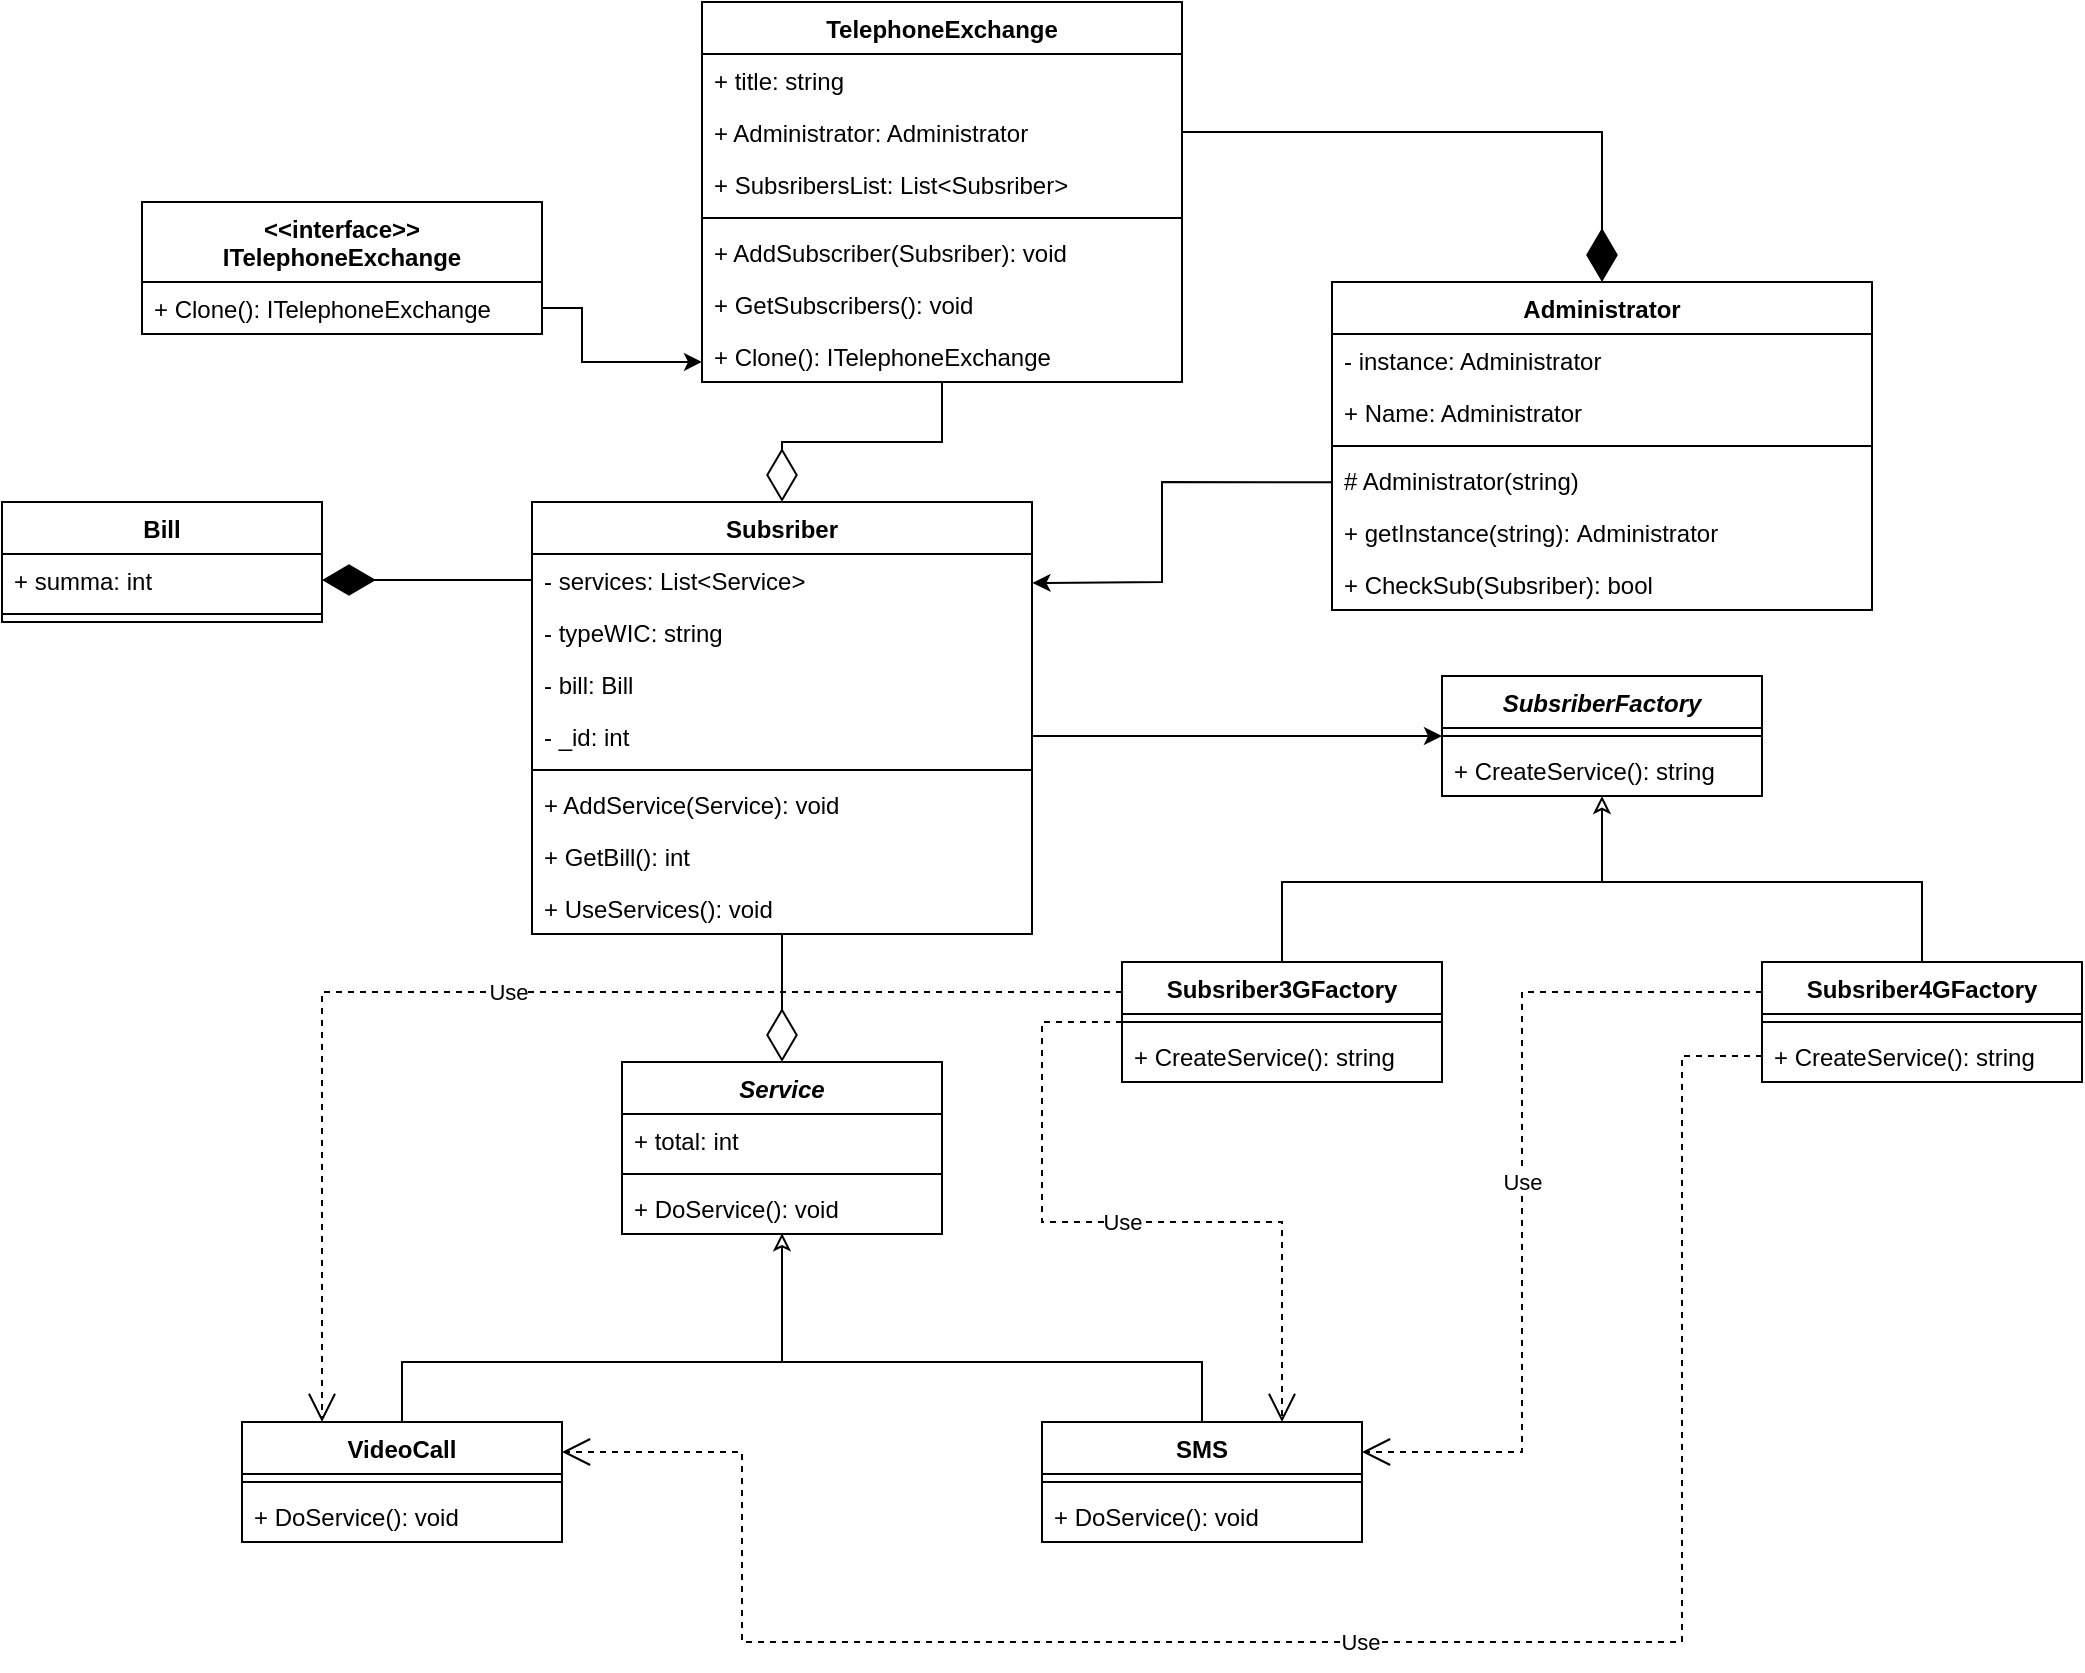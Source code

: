 <mxfile version="20.6.0" type="device"><diagram id="FJEXHdNathf-Xsk5MzP6" name="Страница 1"><mxGraphModel dx="2067" dy="684" grid="1" gridSize="10" guides="1" tooltips="1" connect="1" arrows="1" fold="1" page="1" pageScale="1" pageWidth="827" pageHeight="1169" math="0" shadow="0"><root><mxCell id="0"/><mxCell id="1" parent="0"/><mxCell id="fLiBvrJYS87kZ52aBZ_V-1" value="TelephoneExchange" style="swimlane;fontStyle=1;align=center;verticalAlign=top;childLayout=stackLayout;horizontal=1;startSize=26;horizontalStack=0;resizeParent=1;resizeParentMax=0;resizeLast=0;collapsible=1;marginBottom=0;" parent="1" vertex="1"><mxGeometry x="-130" y="40" width="240" height="190" as="geometry"/></mxCell><mxCell id="fLiBvrJYS87kZ52aBZ_V-2" value="+ title: string" style="text;strokeColor=none;fillColor=none;align=left;verticalAlign=top;spacingLeft=4;spacingRight=4;overflow=hidden;rotatable=0;points=[[0,0.5],[1,0.5]];portConstraint=eastwest;" parent="fLiBvrJYS87kZ52aBZ_V-1" vertex="1"><mxGeometry y="26" width="240" height="26" as="geometry"/></mxCell><mxCell id="h5UYSluCFVez_6UEnKqq-11" value="+ Administrator: Administrator" style="text;strokeColor=none;fillColor=none;align=left;verticalAlign=top;spacingLeft=4;spacingRight=4;overflow=hidden;rotatable=0;points=[[0,0.5],[1,0.5]];portConstraint=eastwest;" vertex="1" parent="fLiBvrJYS87kZ52aBZ_V-1"><mxGeometry y="52" width="240" height="26" as="geometry"/></mxCell><mxCell id="h5UYSluCFVez_6UEnKqq-16" value="+ SubsribersList: List&lt;Subsriber&gt;" style="text;strokeColor=none;fillColor=none;align=left;verticalAlign=top;spacingLeft=4;spacingRight=4;overflow=hidden;rotatable=0;points=[[0,0.5],[1,0.5]];portConstraint=eastwest;" vertex="1" parent="fLiBvrJYS87kZ52aBZ_V-1"><mxGeometry y="78" width="240" height="26" as="geometry"/></mxCell><mxCell id="fLiBvrJYS87kZ52aBZ_V-3" value="" style="line;strokeWidth=1;fillColor=none;align=left;verticalAlign=middle;spacingTop=-1;spacingLeft=3;spacingRight=3;rotatable=0;labelPosition=right;points=[];portConstraint=eastwest;strokeColor=inherit;" parent="fLiBvrJYS87kZ52aBZ_V-1" vertex="1"><mxGeometry y="104" width="240" height="8" as="geometry"/></mxCell><mxCell id="fLiBvrJYS87kZ52aBZ_V-4" value="+ AddSubscriber(Subsriber): void" style="text;strokeColor=none;fillColor=none;align=left;verticalAlign=top;spacingLeft=4;spacingRight=4;overflow=hidden;rotatable=0;points=[[0,0.5],[1,0.5]];portConstraint=eastwest;" parent="fLiBvrJYS87kZ52aBZ_V-1" vertex="1"><mxGeometry y="112" width="240" height="26" as="geometry"/></mxCell><mxCell id="h5UYSluCFVez_6UEnKqq-14" value="+ GetSubscribers(): void" style="text;strokeColor=none;fillColor=none;align=left;verticalAlign=top;spacingLeft=4;spacingRight=4;overflow=hidden;rotatable=0;points=[[0,0.5],[1,0.5]];portConstraint=eastwest;" vertex="1" parent="fLiBvrJYS87kZ52aBZ_V-1"><mxGeometry y="138" width="240" height="26" as="geometry"/></mxCell><mxCell id="h5UYSluCFVez_6UEnKqq-15" value="+ Clone(): ITelephoneExchange" style="text;strokeColor=none;fillColor=none;align=left;verticalAlign=top;spacingLeft=4;spacingRight=4;overflow=hidden;rotatable=0;points=[[0,0.5],[1,0.5]];portConstraint=eastwest;" vertex="1" parent="fLiBvrJYS87kZ52aBZ_V-1"><mxGeometry y="164" width="240" height="26" as="geometry"/></mxCell><mxCell id="fLiBvrJYS87kZ52aBZ_V-5" value="Administrator" style="swimlane;fontStyle=1;align=center;verticalAlign=top;childLayout=stackLayout;horizontal=1;startSize=26;horizontalStack=0;resizeParent=1;resizeParentMax=0;resizeLast=0;collapsible=1;marginBottom=0;" parent="1" vertex="1"><mxGeometry x="185" y="180" width="270" height="164" as="geometry"/></mxCell><mxCell id="fLiBvrJYS87kZ52aBZ_V-6" value="- instance: Administrator" style="text;strokeColor=none;fillColor=none;align=left;verticalAlign=top;spacingLeft=4;spacingRight=4;overflow=hidden;rotatable=0;points=[[0,0.5],[1,0.5]];portConstraint=eastwest;" parent="fLiBvrJYS87kZ52aBZ_V-5" vertex="1"><mxGeometry y="26" width="270" height="26" as="geometry"/></mxCell><mxCell id="h5UYSluCFVez_6UEnKqq-17" value="+ Name: Administrator" style="text;strokeColor=none;fillColor=none;align=left;verticalAlign=top;spacingLeft=4;spacingRight=4;overflow=hidden;rotatable=0;points=[[0,0.5],[1,0.5]];portConstraint=eastwest;" vertex="1" parent="fLiBvrJYS87kZ52aBZ_V-5"><mxGeometry y="52" width="270" height="26" as="geometry"/></mxCell><mxCell id="fLiBvrJYS87kZ52aBZ_V-7" value="" style="line;strokeWidth=1;fillColor=none;align=left;verticalAlign=middle;spacingTop=-1;spacingLeft=3;spacingRight=3;rotatable=0;labelPosition=right;points=[];portConstraint=eastwest;strokeColor=inherit;" parent="fLiBvrJYS87kZ52aBZ_V-5" vertex="1"><mxGeometry y="78" width="270" height="8" as="geometry"/></mxCell><mxCell id="fLiBvrJYS87kZ52aBZ_V-8" value="# Administrator(string)" style="text;strokeColor=none;fillColor=none;align=left;verticalAlign=top;spacingLeft=4;spacingRight=4;overflow=hidden;rotatable=0;points=[[0,0.5],[1,0.5]];portConstraint=eastwest;" parent="fLiBvrJYS87kZ52aBZ_V-5" vertex="1"><mxGeometry y="86" width="270" height="26" as="geometry"/></mxCell><mxCell id="h5UYSluCFVez_6UEnKqq-18" value="+ getInstance(string): Administrator" style="text;strokeColor=none;fillColor=none;align=left;verticalAlign=top;spacingLeft=4;spacingRight=4;overflow=hidden;rotatable=0;points=[[0,0.5],[1,0.5]];portConstraint=eastwest;" vertex="1" parent="fLiBvrJYS87kZ52aBZ_V-5"><mxGeometry y="112" width="270" height="26" as="geometry"/></mxCell><mxCell id="h5UYSluCFVez_6UEnKqq-19" value="+ CheckSub(Subsriber): bool" style="text;strokeColor=none;fillColor=none;align=left;verticalAlign=top;spacingLeft=4;spacingRight=4;overflow=hidden;rotatable=0;points=[[0,0.5],[1,0.5]];portConstraint=eastwest;" vertex="1" parent="fLiBvrJYS87kZ52aBZ_V-5"><mxGeometry y="138" width="270" height="26" as="geometry"/></mxCell><mxCell id="fLiBvrJYS87kZ52aBZ_V-13" value="VideoCall" style="swimlane;fontStyle=1;align=center;verticalAlign=top;childLayout=stackLayout;horizontal=1;startSize=26;horizontalStack=0;resizeParent=1;resizeParentMax=0;resizeLast=0;collapsible=1;marginBottom=0;" parent="1" vertex="1"><mxGeometry x="-360" y="750" width="160" height="60" as="geometry"/></mxCell><mxCell id="fLiBvrJYS87kZ52aBZ_V-15" value="" style="line;strokeWidth=1;fillColor=none;align=left;verticalAlign=middle;spacingTop=-1;spacingLeft=3;spacingRight=3;rotatable=0;labelPosition=right;points=[];portConstraint=eastwest;strokeColor=inherit;" parent="fLiBvrJYS87kZ52aBZ_V-13" vertex="1"><mxGeometry y="26" width="160" height="8" as="geometry"/></mxCell><mxCell id="fLiBvrJYS87kZ52aBZ_V-16" value="+ DoService(): void" style="text;strokeColor=none;fillColor=none;align=left;verticalAlign=top;spacingLeft=4;spacingRight=4;overflow=hidden;rotatable=0;points=[[0,0.5],[1,0.5]];portConstraint=eastwest;" parent="fLiBvrJYS87kZ52aBZ_V-13" vertex="1"><mxGeometry y="34" width="160" height="26" as="geometry"/></mxCell><mxCell id="fLiBvrJYS87kZ52aBZ_V-17" value="&lt;&lt;interface&gt;&gt;&#10;ITelephoneExchange" style="swimlane;fontStyle=1;align=center;verticalAlign=top;childLayout=stackLayout;horizontal=1;startSize=40;horizontalStack=0;resizeParent=1;resizeParentMax=0;resizeLast=0;collapsible=1;marginBottom=0;" parent="1" vertex="1"><mxGeometry x="-410" y="140" width="200" height="66" as="geometry"/></mxCell><mxCell id="fLiBvrJYS87kZ52aBZ_V-20" value="+ Clone(): ITelephoneExchange" style="text;strokeColor=none;fillColor=none;align=left;verticalAlign=top;spacingLeft=4;spacingRight=4;overflow=hidden;rotatable=0;points=[[0,0.5],[1,0.5]];portConstraint=eastwest;" parent="fLiBvrJYS87kZ52aBZ_V-17" vertex="1"><mxGeometry y="40" width="200" height="26" as="geometry"/></mxCell><mxCell id="fLiBvrJYS87kZ52aBZ_V-21" value="SMS" style="swimlane;fontStyle=1;align=center;verticalAlign=top;childLayout=stackLayout;horizontal=1;startSize=26;horizontalStack=0;resizeParent=1;resizeParentMax=0;resizeLast=0;collapsible=1;marginBottom=0;" parent="1" vertex="1"><mxGeometry x="40" y="750" width="160" height="60" as="geometry"/></mxCell><mxCell id="fLiBvrJYS87kZ52aBZ_V-23" value="" style="line;strokeWidth=1;fillColor=none;align=left;verticalAlign=middle;spacingTop=-1;spacingLeft=3;spacingRight=3;rotatable=0;labelPosition=right;points=[];portConstraint=eastwest;strokeColor=inherit;" parent="fLiBvrJYS87kZ52aBZ_V-21" vertex="1"><mxGeometry y="26" width="160" height="8" as="geometry"/></mxCell><mxCell id="fLiBvrJYS87kZ52aBZ_V-24" value="+ DoService(): void" style="text;strokeColor=none;fillColor=none;align=left;verticalAlign=top;spacingLeft=4;spacingRight=4;overflow=hidden;rotatable=0;points=[[0,0.5],[1,0.5]];portConstraint=eastwest;" parent="fLiBvrJYS87kZ52aBZ_V-21" vertex="1"><mxGeometry y="34" width="160" height="26" as="geometry"/></mxCell><mxCell id="fLiBvrJYS87kZ52aBZ_V-25" value="Bill" style="swimlane;fontStyle=1;align=center;verticalAlign=top;childLayout=stackLayout;horizontal=1;startSize=26;horizontalStack=0;resizeParent=1;resizeParentMax=0;resizeLast=0;collapsible=1;marginBottom=0;" parent="1" vertex="1"><mxGeometry x="-480" y="290" width="160" height="60" as="geometry"/></mxCell><mxCell id="fLiBvrJYS87kZ52aBZ_V-26" value="+ summa: int" style="text;strokeColor=none;fillColor=none;align=left;verticalAlign=top;spacingLeft=4;spacingRight=4;overflow=hidden;rotatable=0;points=[[0,0.5],[1,0.5]];portConstraint=eastwest;" parent="fLiBvrJYS87kZ52aBZ_V-25" vertex="1"><mxGeometry y="26" width="160" height="26" as="geometry"/></mxCell><mxCell id="fLiBvrJYS87kZ52aBZ_V-27" value="" style="line;strokeWidth=1;fillColor=none;align=left;verticalAlign=middle;spacingTop=-1;spacingLeft=3;spacingRight=3;rotatable=0;labelPosition=right;points=[];portConstraint=eastwest;strokeColor=inherit;" parent="fLiBvrJYS87kZ52aBZ_V-25" vertex="1"><mxGeometry y="52" width="160" height="8" as="geometry"/></mxCell><mxCell id="fLiBvrJYS87kZ52aBZ_V-29" value="Subsriber3GFactory" style="swimlane;fontStyle=1;align=center;verticalAlign=top;childLayout=stackLayout;horizontal=1;startSize=26;horizontalStack=0;resizeParent=1;resizeParentMax=0;resizeLast=0;collapsible=1;marginBottom=0;" parent="1" vertex="1"><mxGeometry x="80" y="520" width="160" height="60" as="geometry"/></mxCell><mxCell id="fLiBvrJYS87kZ52aBZ_V-31" value="" style="line;strokeWidth=1;fillColor=none;align=left;verticalAlign=middle;spacingTop=-1;spacingLeft=3;spacingRight=3;rotatable=0;labelPosition=right;points=[];portConstraint=eastwest;strokeColor=inherit;" parent="fLiBvrJYS87kZ52aBZ_V-29" vertex="1"><mxGeometry y="26" width="160" height="8" as="geometry"/></mxCell><mxCell id="fLiBvrJYS87kZ52aBZ_V-32" value="+ CreateService(): string" style="text;strokeColor=none;fillColor=none;align=left;verticalAlign=top;spacingLeft=4;spacingRight=4;overflow=hidden;rotatable=0;points=[[0,0.5],[1,0.5]];portConstraint=eastwest;" parent="fLiBvrJYS87kZ52aBZ_V-29" vertex="1"><mxGeometry y="34" width="160" height="26" as="geometry"/></mxCell><mxCell id="fLiBvrJYS87kZ52aBZ_V-33" value="Subsriber4GFactory" style="swimlane;fontStyle=1;align=center;verticalAlign=top;childLayout=stackLayout;horizontal=1;startSize=26;horizontalStack=0;resizeParent=1;resizeParentMax=0;resizeLast=0;collapsible=1;marginBottom=0;" parent="1" vertex="1"><mxGeometry x="400" y="520" width="160" height="60" as="geometry"/></mxCell><mxCell id="fLiBvrJYS87kZ52aBZ_V-35" value="" style="line;strokeWidth=1;fillColor=none;align=left;verticalAlign=middle;spacingTop=-1;spacingLeft=3;spacingRight=3;rotatable=0;labelPosition=right;points=[];portConstraint=eastwest;strokeColor=inherit;" parent="fLiBvrJYS87kZ52aBZ_V-33" vertex="1"><mxGeometry y="26" width="160" height="8" as="geometry"/></mxCell><mxCell id="fLiBvrJYS87kZ52aBZ_V-36" value="+ CreateService(): string" style="text;strokeColor=none;fillColor=none;align=left;verticalAlign=top;spacingLeft=4;spacingRight=4;overflow=hidden;rotatable=0;points=[[0,0.5],[1,0.5]];portConstraint=eastwest;" parent="fLiBvrJYS87kZ52aBZ_V-33" vertex="1"><mxGeometry y="34" width="160" height="26" as="geometry"/></mxCell><mxCell id="fLiBvrJYS87kZ52aBZ_V-37" value="SubsriberFactory" style="swimlane;fontStyle=3;align=center;verticalAlign=top;childLayout=stackLayout;horizontal=1;startSize=26;horizontalStack=0;resizeParent=1;resizeParentMax=0;resizeLast=0;collapsible=1;marginBottom=0;" parent="1" vertex="1"><mxGeometry x="240" y="377" width="160" height="60" as="geometry"/></mxCell><mxCell id="fLiBvrJYS87kZ52aBZ_V-39" value="" style="line;strokeWidth=1;fillColor=none;align=left;verticalAlign=middle;spacingTop=-1;spacingLeft=3;spacingRight=3;rotatable=0;labelPosition=right;points=[];portConstraint=eastwest;strokeColor=inherit;" parent="fLiBvrJYS87kZ52aBZ_V-37" vertex="1"><mxGeometry y="26" width="160" height="8" as="geometry"/></mxCell><mxCell id="fLiBvrJYS87kZ52aBZ_V-40" value="+ CreateService(): string" style="text;strokeColor=none;fillColor=none;align=left;verticalAlign=top;spacingLeft=4;spacingRight=4;overflow=hidden;rotatable=0;points=[[0,0.5],[1,0.5]];portConstraint=eastwest;" parent="fLiBvrJYS87kZ52aBZ_V-37" vertex="1"><mxGeometry y="34" width="160" height="26" as="geometry"/></mxCell><mxCell id="fLiBvrJYS87kZ52aBZ_V-45" value="Service" style="swimlane;fontStyle=3;align=center;verticalAlign=top;childLayout=stackLayout;horizontal=1;startSize=26;horizontalStack=0;resizeParent=1;resizeParentMax=0;resizeLast=0;collapsible=1;marginBottom=0;" parent="1" vertex="1"><mxGeometry x="-170" y="570" width="160" height="86" as="geometry"/></mxCell><mxCell id="fLiBvrJYS87kZ52aBZ_V-46" value="+ total: int" style="text;strokeColor=none;fillColor=none;align=left;verticalAlign=top;spacingLeft=4;spacingRight=4;overflow=hidden;rotatable=0;points=[[0,0.5],[1,0.5]];portConstraint=eastwest;" parent="fLiBvrJYS87kZ52aBZ_V-45" vertex="1"><mxGeometry y="26" width="160" height="26" as="geometry"/></mxCell><mxCell id="fLiBvrJYS87kZ52aBZ_V-47" value="" style="line;strokeWidth=1;fillColor=none;align=left;verticalAlign=middle;spacingTop=-1;spacingLeft=3;spacingRight=3;rotatable=0;labelPosition=right;points=[];portConstraint=eastwest;strokeColor=inherit;" parent="fLiBvrJYS87kZ52aBZ_V-45" vertex="1"><mxGeometry y="52" width="160" height="8" as="geometry"/></mxCell><mxCell id="fLiBvrJYS87kZ52aBZ_V-48" value="+ DoService(): void" style="text;strokeColor=none;fillColor=none;align=left;verticalAlign=top;spacingLeft=4;spacingRight=4;overflow=hidden;rotatable=0;points=[[0,0.5],[1,0.5]];portConstraint=eastwest;" parent="fLiBvrJYS87kZ52aBZ_V-45" vertex="1"><mxGeometry y="60" width="160" height="26" as="geometry"/></mxCell><mxCell id="h5UYSluCFVez_6UEnKqq-1" value="Subsriber" style="swimlane;fontStyle=1;align=center;verticalAlign=top;childLayout=stackLayout;horizontal=1;startSize=26;horizontalStack=0;resizeParent=1;resizeParentMax=0;resizeLast=0;collapsible=1;marginBottom=0;" vertex="1" parent="1"><mxGeometry x="-215" y="290" width="250" height="216" as="geometry"/></mxCell><mxCell id="h5UYSluCFVez_6UEnKqq-2" value="- services: List&lt;Service&gt;" style="text;strokeColor=none;fillColor=none;align=left;verticalAlign=top;spacingLeft=4;spacingRight=4;overflow=hidden;rotatable=0;points=[[0,0.5],[1,0.5]];portConstraint=eastwest;" vertex="1" parent="h5UYSluCFVez_6UEnKqq-1"><mxGeometry y="26" width="250" height="26" as="geometry"/></mxCell><mxCell id="h5UYSluCFVez_6UEnKqq-5" value="- typeWIC: string" style="text;strokeColor=none;fillColor=none;align=left;verticalAlign=top;spacingLeft=4;spacingRight=4;overflow=hidden;rotatable=0;points=[[0,0.5],[1,0.5]];portConstraint=eastwest;" vertex="1" parent="h5UYSluCFVez_6UEnKqq-1"><mxGeometry y="52" width="250" height="26" as="geometry"/></mxCell><mxCell id="h5UYSluCFVez_6UEnKqq-6" value="- bill: Bill" style="text;strokeColor=none;fillColor=none;align=left;verticalAlign=top;spacingLeft=4;spacingRight=4;overflow=hidden;rotatable=0;points=[[0,0.5],[1,0.5]];portConstraint=eastwest;" vertex="1" parent="h5UYSluCFVez_6UEnKqq-1"><mxGeometry y="78" width="250" height="26" as="geometry"/></mxCell><mxCell id="h5UYSluCFVez_6UEnKqq-7" value="- _id: int" style="text;strokeColor=none;fillColor=none;align=left;verticalAlign=top;spacingLeft=4;spacingRight=4;overflow=hidden;rotatable=0;points=[[0,0.5],[1,0.5]];portConstraint=eastwest;" vertex="1" parent="h5UYSluCFVez_6UEnKqq-1"><mxGeometry y="104" width="250" height="26" as="geometry"/></mxCell><mxCell id="h5UYSluCFVez_6UEnKqq-3" value="" style="line;strokeWidth=1;fillColor=none;align=left;verticalAlign=middle;spacingTop=-1;spacingLeft=3;spacingRight=3;rotatable=0;labelPosition=right;points=[];portConstraint=eastwest;strokeColor=inherit;" vertex="1" parent="h5UYSluCFVez_6UEnKqq-1"><mxGeometry y="130" width="250" height="8" as="geometry"/></mxCell><mxCell id="h5UYSluCFVez_6UEnKqq-4" value="+ AddService(Service): void" style="text;strokeColor=none;fillColor=none;align=left;verticalAlign=top;spacingLeft=4;spacingRight=4;overflow=hidden;rotatable=0;points=[[0,0.5],[1,0.5]];portConstraint=eastwest;" vertex="1" parent="h5UYSluCFVez_6UEnKqq-1"><mxGeometry y="138" width="250" height="26" as="geometry"/></mxCell><mxCell id="h5UYSluCFVez_6UEnKqq-8" value="+ GetBill(): int" style="text;strokeColor=none;fillColor=none;align=left;verticalAlign=top;spacingLeft=4;spacingRight=4;overflow=hidden;rotatable=0;points=[[0,0.5],[1,0.5]];portConstraint=eastwest;" vertex="1" parent="h5UYSluCFVez_6UEnKqq-1"><mxGeometry y="164" width="250" height="26" as="geometry"/></mxCell><mxCell id="h5UYSluCFVez_6UEnKqq-9" value="+ UseServices(): void" style="text;strokeColor=none;fillColor=none;align=left;verticalAlign=top;spacingLeft=4;spacingRight=4;overflow=hidden;rotatable=0;points=[[0,0.5],[1,0.5]];portConstraint=eastwest;" vertex="1" parent="h5UYSluCFVez_6UEnKqq-1"><mxGeometry y="190" width="250" height="26" as="geometry"/></mxCell><mxCell id="h5UYSluCFVez_6UEnKqq-20" value="" style="endArrow=diamondThin;endFill=0;endSize=24;html=1;rounded=0;entryX=0.5;entryY=0;entryDx=0;entryDy=0;exitX=0.5;exitY=1;exitDx=0;exitDy=0;" edge="1" parent="1" source="h5UYSluCFVez_6UEnKqq-1" target="fLiBvrJYS87kZ52aBZ_V-45"><mxGeometry width="160" relative="1" as="geometry"><mxPoint x="-30" y="540" as="sourcePoint"/><mxPoint x="10" y="590" as="targetPoint"/><Array as="points"/></mxGeometry></mxCell><mxCell id="h5UYSluCFVez_6UEnKqq-22" value="" style="endArrow=classic;html=1;rounded=0;endFill=0;exitX=0.5;exitY=0;exitDx=0;exitDy=0;entryX=0.5;entryY=0.986;entryDx=0;entryDy=0;entryPerimeter=0;" edge="1" parent="1" source="fLiBvrJYS87kZ52aBZ_V-13" target="fLiBvrJYS87kZ52aBZ_V-48"><mxGeometry width="50" height="50" relative="1" as="geometry"><mxPoint x="-100" y="730" as="sourcePoint"/><mxPoint x="-90" y="660" as="targetPoint"/><Array as="points"><mxPoint x="-280" y="720"/><mxPoint x="-90" y="720"/></Array></mxGeometry></mxCell><mxCell id="h5UYSluCFVez_6UEnKqq-24" value="" style="endArrow=none;html=1;rounded=0;endSize=6;sourcePerimeterSpacing=0;targetPerimeterSpacing=0;entryX=0.5;entryY=0;entryDx=0;entryDy=0;" edge="1" parent="1" target="fLiBvrJYS87kZ52aBZ_V-21"><mxGeometry width="50" height="50" relative="1" as="geometry"><mxPoint x="-90" y="720" as="sourcePoint"/><mxPoint x="-70" y="660" as="targetPoint"/><Array as="points"><mxPoint x="120" y="720"/></Array></mxGeometry></mxCell><mxCell id="h5UYSluCFVez_6UEnKqq-25" value="" style="endArrow=classic;html=1;rounded=0;endSize=6;sourcePerimeterSpacing=0;targetPerimeterSpacing=0;exitX=1;exitY=0.5;exitDx=0;exitDy=0;entryX=0;entryY=0.5;entryDx=0;entryDy=0;" edge="1" parent="1" source="h5UYSluCFVez_6UEnKqq-7" target="fLiBvrJYS87kZ52aBZ_V-37"><mxGeometry width="50" height="50" relative="1" as="geometry"><mxPoint x="180" y="590" as="sourcePoint"/><mxPoint x="230" y="540" as="targetPoint"/></mxGeometry></mxCell><mxCell id="h5UYSluCFVez_6UEnKqq-26" value="" style="endArrow=classic;html=1;rounded=0;endFill=0;exitX=0.5;exitY=0;exitDx=0;exitDy=0;entryX=0.5;entryY=1;entryDx=0;entryDy=0;" edge="1" parent="1" source="fLiBvrJYS87kZ52aBZ_V-29" target="fLiBvrJYS87kZ52aBZ_V-37"><mxGeometry width="50" height="50" relative="1" as="geometry"><mxPoint x="-270" y="760" as="sourcePoint"/><mxPoint x="350" y="480" as="targetPoint"/><Array as="points"><mxPoint x="160" y="480"/><mxPoint x="320" y="480"/></Array></mxGeometry></mxCell><mxCell id="h5UYSluCFVez_6UEnKqq-27" value="" style="endArrow=none;html=1;rounded=0;endSize=6;sourcePerimeterSpacing=0;targetPerimeterSpacing=0;exitX=0.5;exitY=0;exitDx=0;exitDy=0;" edge="1" parent="1" source="fLiBvrJYS87kZ52aBZ_V-33"><mxGeometry width="50" height="50" relative="1" as="geometry"><mxPoint x="490" y="480" as="sourcePoint"/><mxPoint x="320" y="480" as="targetPoint"/><Array as="points"><mxPoint x="480" y="480"/></Array></mxGeometry></mxCell><mxCell id="h5UYSluCFVez_6UEnKqq-28" value="Use" style="endArrow=open;endSize=12;dashed=1;html=1;rounded=0;sourcePerimeterSpacing=0;targetPerimeterSpacing=0;entryX=0.25;entryY=0;entryDx=0;entryDy=0;exitX=0;exitY=0.25;exitDx=0;exitDy=0;" edge="1" parent="1" source="fLiBvrJYS87kZ52aBZ_V-29" target="fLiBvrJYS87kZ52aBZ_V-13"><mxGeometry width="160" relative="1" as="geometry"><mxPoint x="-20" y="680" as="sourcePoint"/><mxPoint x="140" y="680" as="targetPoint"/><Array as="points"><mxPoint x="-320" y="535"/></Array></mxGeometry></mxCell><mxCell id="h5UYSluCFVez_6UEnKqq-29" value="Use" style="endArrow=open;endSize=12;dashed=1;html=1;rounded=0;sourcePerimeterSpacing=0;targetPerimeterSpacing=0;exitX=0;exitY=0.5;exitDx=0;exitDy=0;entryX=0.75;entryY=0;entryDx=0;entryDy=0;" edge="1" parent="1" source="fLiBvrJYS87kZ52aBZ_V-29" target="fLiBvrJYS87kZ52aBZ_V-21"><mxGeometry width="160" relative="1" as="geometry"><mxPoint x="-70" y="680" as="sourcePoint"/><mxPoint x="90" y="680" as="targetPoint"/><Array as="points"><mxPoint x="40" y="550"/><mxPoint x="40" y="650"/><mxPoint x="160" y="650"/></Array></mxGeometry></mxCell><mxCell id="h5UYSluCFVez_6UEnKqq-30" value="Use" style="endArrow=open;endSize=12;dashed=1;html=1;rounded=0;sourcePerimeterSpacing=0;targetPerimeterSpacing=0;entryX=1;entryY=0.25;entryDx=0;entryDy=0;exitX=0;exitY=0.5;exitDx=0;exitDy=0;" edge="1" parent="1" source="fLiBvrJYS87kZ52aBZ_V-36" target="fLiBvrJYS87kZ52aBZ_V-13"><mxGeometry width="160" relative="1" as="geometry"><mxPoint x="360" y="610" as="sourcePoint"/><mxPoint x="430" y="690" as="targetPoint"/><Array as="points"><mxPoint x="360" y="567"/><mxPoint x="360" y="860"/><mxPoint x="-110" y="860"/><mxPoint x="-110" y="765"/></Array></mxGeometry></mxCell><mxCell id="h5UYSluCFVez_6UEnKqq-31" value="Use" style="endArrow=open;endSize=12;dashed=1;html=1;rounded=0;sourcePerimeterSpacing=0;targetPerimeterSpacing=0;exitX=0;exitY=0.25;exitDx=0;exitDy=0;entryX=1;entryY=0.25;entryDx=0;entryDy=0;" edge="1" parent="1" source="fLiBvrJYS87kZ52aBZ_V-33" target="fLiBvrJYS87kZ52aBZ_V-21"><mxGeometry width="160" relative="1" as="geometry"><mxPoint x="270" y="690" as="sourcePoint"/><mxPoint x="430" y="690" as="targetPoint"/><Array as="points"><mxPoint x="280" y="535"/><mxPoint x="280" y="765"/></Array></mxGeometry></mxCell><mxCell id="h5UYSluCFVez_6UEnKqq-32" value="" style="endArrow=classic;html=1;rounded=0;endSize=6;sourcePerimeterSpacing=0;targetPerimeterSpacing=0;exitX=1;exitY=0.5;exitDx=0;exitDy=0;entryX=0;entryY=0.615;entryDx=0;entryDy=0;entryPerimeter=0;" edge="1" parent="1" source="fLiBvrJYS87kZ52aBZ_V-20" target="h5UYSluCFVez_6UEnKqq-15"><mxGeometry width="50" height="50" relative="1" as="geometry"><mxPoint x="-80" y="330" as="sourcePoint"/><mxPoint x="-30" y="280" as="targetPoint"/><Array as="points"><mxPoint x="-190" y="193"/><mxPoint x="-190" y="220"/></Array></mxGeometry></mxCell><mxCell id="h5UYSluCFVez_6UEnKqq-33" value="" style="endArrow=diamondThin;endFill=1;endSize=24;html=1;rounded=0;sourcePerimeterSpacing=0;targetPerimeterSpacing=0;exitX=0;exitY=0.5;exitDx=0;exitDy=0;entryX=1;entryY=0.5;entryDx=0;entryDy=0;" edge="1" parent="1" source="h5UYSluCFVez_6UEnKqq-2" target="fLiBvrJYS87kZ52aBZ_V-26"><mxGeometry width="160" relative="1" as="geometry"><mxPoint x="-220" y="470" as="sourcePoint"/><mxPoint x="-60" y="470" as="targetPoint"/></mxGeometry></mxCell><mxCell id="h5UYSluCFVez_6UEnKqq-35" value="" style="endArrow=classic;html=1;rounded=0;endSize=6;sourcePerimeterSpacing=0;targetPerimeterSpacing=0;exitX=-0.001;exitY=0.545;exitDx=0;exitDy=0;entryX=1.001;entryY=0.558;entryDx=0;entryDy=0;entryPerimeter=0;exitPerimeter=0;" edge="1" parent="1" source="fLiBvrJYS87kZ52aBZ_V-8" target="h5UYSluCFVez_6UEnKqq-2"><mxGeometry width="50" height="50" relative="1" as="geometry"><mxPoint x="30" y="330" as="sourcePoint"/><mxPoint x="40" y="330" as="targetPoint"/><Array as="points"><mxPoint x="100" y="280"/><mxPoint x="100" y="330"/></Array></mxGeometry></mxCell><mxCell id="h5UYSluCFVez_6UEnKqq-36" value="" style="endArrow=diamondThin;endFill=1;endSize=24;html=1;rounded=0;sourcePerimeterSpacing=0;targetPerimeterSpacing=0;exitX=1;exitY=0.5;exitDx=0;exitDy=0;entryX=0.5;entryY=0;entryDx=0;entryDy=0;" edge="1" parent="1" source="h5UYSluCFVez_6UEnKqq-11" target="fLiBvrJYS87kZ52aBZ_V-5"><mxGeometry width="160" relative="1" as="geometry"><mxPoint x="30" y="220" as="sourcePoint"/><mxPoint x="190" y="220" as="targetPoint"/><Array as="points"><mxPoint x="320" y="105"/></Array></mxGeometry></mxCell><mxCell id="h5UYSluCFVez_6UEnKqq-37" value="" style="endArrow=diamondThin;endFill=0;endSize=24;html=1;rounded=0;sourcePerimeterSpacing=0;targetPerimeterSpacing=0;exitX=0.5;exitY=1;exitDx=0;exitDy=0;entryX=0.5;entryY=0;entryDx=0;entryDy=0;" edge="1" parent="1" source="fLiBvrJYS87kZ52aBZ_V-1" target="h5UYSluCFVez_6UEnKqq-1"><mxGeometry width="160" relative="1" as="geometry"><mxPoint x="-20" y="250" as="sourcePoint"/><mxPoint x="190" y="220" as="targetPoint"/><Array as="points"><mxPoint x="-10" y="260"/><mxPoint x="-90" y="260"/></Array></mxGeometry></mxCell></root></mxGraphModel></diagram></mxfile>